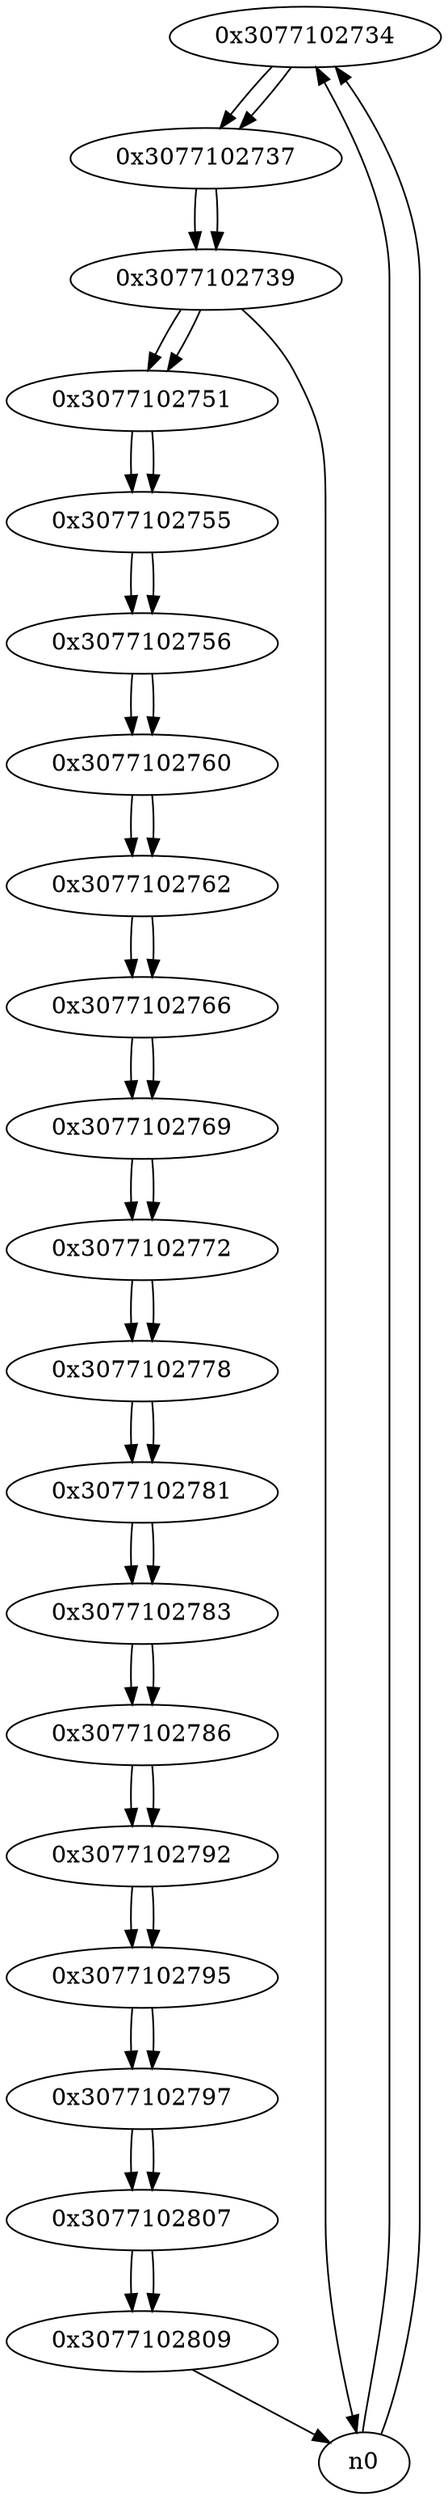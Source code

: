 digraph G{
/* nodes */
  n1 [label="0x3077102734"]
  n2 [label="0x3077102737"]
  n3 [label="0x3077102739"]
  n4 [label="0x3077102751"]
  n5 [label="0x3077102755"]
  n6 [label="0x3077102756"]
  n7 [label="0x3077102760"]
  n8 [label="0x3077102762"]
  n9 [label="0x3077102766"]
  n10 [label="0x3077102769"]
  n11 [label="0x3077102772"]
  n12 [label="0x3077102778"]
  n13 [label="0x3077102781"]
  n14 [label="0x3077102783"]
  n15 [label="0x3077102786"]
  n16 [label="0x3077102792"]
  n17 [label="0x3077102795"]
  n18 [label="0x3077102797"]
  n19 [label="0x3077102807"]
  n20 [label="0x3077102809"]
/* edges */
n1 -> n2;
n0 -> n1;
n0 -> n1;
n2 -> n3;
n1 -> n2;
n3 -> n0;
n3 -> n4;
n2 -> n3;
n4 -> n5;
n3 -> n4;
n5 -> n6;
n4 -> n5;
n6 -> n7;
n5 -> n6;
n7 -> n8;
n6 -> n7;
n8 -> n9;
n7 -> n8;
n9 -> n10;
n8 -> n9;
n10 -> n11;
n9 -> n10;
n11 -> n12;
n10 -> n11;
n12 -> n13;
n11 -> n12;
n13 -> n14;
n12 -> n13;
n14 -> n15;
n13 -> n14;
n15 -> n16;
n14 -> n15;
n16 -> n17;
n15 -> n16;
n17 -> n18;
n16 -> n17;
n18 -> n19;
n17 -> n18;
n19 -> n20;
n18 -> n19;
n20 -> n0;
n19 -> n20;
}

